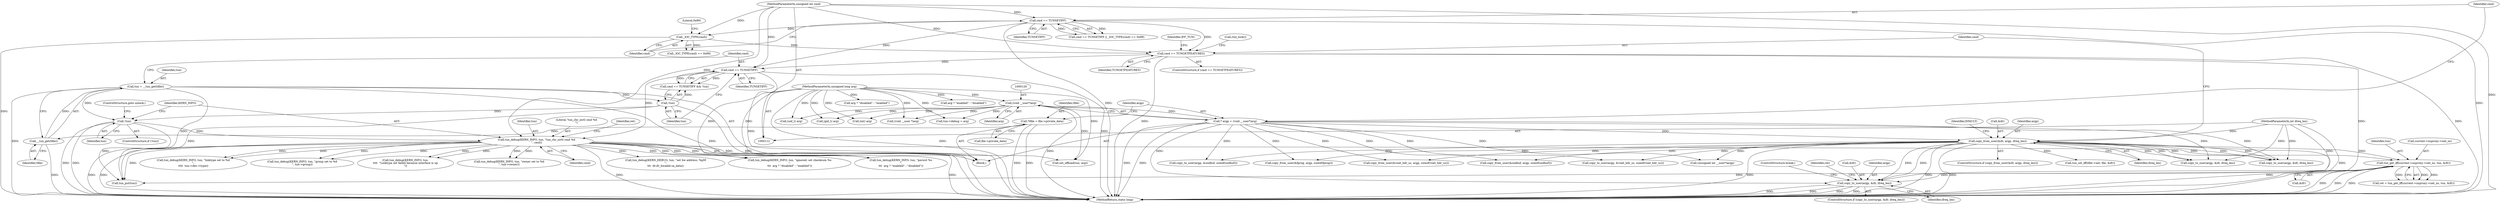 digraph "0_linux_a117dacde0288f3ec60b6e5bcedae8fa37ee0dfc@API" {
"1000253" [label="(Call,copy_to_user(argp, &ifr, ifreq_len))"];
"1000146" [label="(Call,copy_from_user(&ifr, argp, ifreq_len))"];
"1000126" [label="(Call,* argp = (void __user*)arg)"];
"1000128" [label="(Call,(void __user*)arg)"];
"1000115" [label="(MethodParameterIn,unsigned long arg)"];
"1000116" [label="(MethodParameterIn,int ifreq_len)"];
"1000240" [label="(Call,tun_get_iff(current->nsproxy->net_ns, tun, &ifr))"];
"1000226" [label="(Call,tun_debug(KERN_INFO, tun, \"tun_chr_ioctl cmd %d\n\", cmd))"];
"1000223" [label="(Call,!tun)"];
"1000183" [label="(Call,!tun)"];
"1000174" [label="(Call,tun = __tun_get(tfile))"];
"1000176" [label="(Call,__tun_get(tfile))"];
"1000119" [label="(Call,*tfile = file->private_data)"];
"1000180" [label="(Call,cmd == TUNSETIFF)"];
"1000155" [label="(Call,cmd == TUNGETFEATURES)"];
"1000138" [label="(Call,cmd == TUNSETIFF)"];
"1000114" [label="(MethodParameterIn,unsigned int cmd)"];
"1000142" [label="(Call,_IOC_TYPE(cmd))"];
"1000232" [label="(Identifier,ret)"];
"1000230" [label="(Identifier,cmd)"];
"1000181" [label="(Identifier,cmd)"];
"1000139" [label="(Identifier,cmd)"];
"1000126" [label="(Call,* argp = (void __user*)arg)"];
"1000115" [label="(MethodParameterIn,unsigned long arg)"];
"1000177" [label="(Identifier,tfile)"];
"1000127" [label="(Identifier,argp)"];
"1000434" [label="(Call,copy_to_user(argp, &ifr, ifreq_len))"];
"1000149" [label="(Identifier,argp)"];
"1000268" [label="(Call,arg ? \"disabled\" : \"enabled\")"];
"1000264" [label="(Call,tun_debug(KERN_INFO, tun, \"ignored: set checksum %s\n\",\n\t\t\t  arg ? \"disabled\" : \"enabled\"))"];
"1000182" [label="(Identifier,TUNSETIFF)"];
"1000354" [label="(Call,(int) arg)"];
"1000262" [label="(ControlStructure,break;)"];
"1000157" [label="(Identifier,TUNGETFEATURES)"];
"1000259" [label="(Identifier,ret)"];
"1000357" [label="(Call,tun_debug(KERN_INFO, tun, \"linktype set to %d\n\",\n\t\t\t\t  tun->dev->type))"];
"1000241" [label="(Call,current->nsproxy->net_ns)"];
"1000253" [label="(Call,copy_to_user(argp, &ifr, ifreq_len))"];
"1000489" [label="(Call,copy_from_user(&sndbuf, argp, sizeof(sndbuf)))"];
"1000320" [label="(Call,tun_debug(KERN_INFO, tun, \"group set to %d\n\", tun->group))"];
"1000183" [label="(Call,!tun)"];
"1000238" [label="(Call,ret = tun_get_iff(current->nsproxy->net_ns, tun, &ifr))"];
"1000184" [label="(Identifier,tun)"];
"1000144" [label="(Literal,0x89)"];
"1000146" [label="(Call,copy_from_user(&ifr, argp, ifreq_len))"];
"1000338" [label="(Call,tun_debug(KERN_INFO, tun,\n\t\t\t\t  \"Linktype set failed because interface is up\n\"))"];
"1000226" [label="(Call,tun_debug(KERN_INFO, tun, \"tun_chr_ioctl cmd %d\n\", cmd))"];
"1000632" [label="(Call,tun_put(tun))"];
"1000317" [label="(Call,(gid_t) arg)"];
"1000405" [label="(Call,(void __user *)arg)"];
"1000255" [label="(Call,&ifr)"];
"1000636" [label="(MethodReturn,static long)"];
"1000119" [label="(Call,*tfile = file->private_data)"];
"1000228" [label="(Identifier,tun)"];
"1000225" [label="(ControlStructure,goto unlock;)"];
"1000518" [label="(Call,copy_to_user(argp, &vnet_hdr_sz, sizeof(vnet_hdr_sz)))"];
"1000174" [label="(Call,tun = __tun_get(tfile))"];
"1000153" [label="(Identifier,EFAULT)"];
"1000223" [label="(Call,!tun)"];
"1000130" [label="(Identifier,arg)"];
"1000304" [label="(Call,tun_debug(KERN_INFO, tun, \"owner set to %d\n\", tun->owner))"];
"1000240" [label="(Call,tun_get_iff(current->nsproxy->net_ns, tun, &ifr))"];
"1000170" [label="(Call,(unsigned int __user*)argp)"];
"1000291" [label="(Call,arg ? \"enabled\" : \"disabled\")"];
"1000180" [label="(Call,cmd == TUNSETIFF)"];
"1000208" [label="(Call,copy_to_user(argp, &ifr, ifreq_len))"];
"1000252" [label="(ControlStructure,if (copy_to_user(argp, &ifr, ifreq_len)))"];
"1000287" [label="(Call,tun_debug(KERN_INFO, tun, \"persist %s\n\",\n\t\t\t  arg ? \"enabled\" : \"disabled\"))"];
"1000154" [label="(ControlStructure,if (cmd == TUNGETFEATURES))"];
"1000531" [label="(Call,copy_from_user(&vnet_hdr_sz, argp, sizeof(vnet_hdr_sz)))"];
"1000155" [label="(Call,cmd == TUNGETFEATURES)"];
"1000145" [label="(ControlStructure,if (copy_from_user(&ifr, argp, ifreq_len)))"];
"1000137" [label="(Call,cmd == TUNSETIFF || _IOC_TYPE(cmd) == 0x89)"];
"1000120" [label="(Identifier,tfile)"];
"1000476" [label="(Call,copy_to_user(argp, &sndbuf, sizeof(sndbuf)))"];
"1000162" [label="(Identifier,IFF_TUN)"];
"1000117" [label="(Block,)"];
"1000301" [label="(Call,(uid_t) arg)"];
"1000147" [label="(Call,&ifr)"];
"1000247" [label="(Call,&ifr)"];
"1000140" [label="(Identifier,TUNSETIFF)"];
"1000179" [label="(Call,cmd == TUNSETIFF && !tun)"];
"1000222" [label="(ControlStructure,if (!tun))"];
"1000128" [label="(Call,(void __user*)arg)"];
"1000175" [label="(Identifier,tun)"];
"1000227" [label="(Identifier,KERN_INFO)"];
"1000224" [label="(Identifier,tun)"];
"1000116" [label="(MethodParameterIn,int ifreq_len)"];
"1000138" [label="(Call,cmd == TUNSETIFF)"];
"1000114" [label="(MethodParameterIn,unsigned int cmd)"];
"1000581" [label="(Call,copy_from_user(&fprog, argp, sizeof(fprog)))"];
"1000156" [label="(Identifier,cmd)"];
"1000121" [label="(Call,file->private_data)"];
"1000173" [label="(Call,rtnl_lock())"];
"1000246" [label="(Identifier,tun)"];
"1000445" [label="(Call,tun_debug(KERN_DEBUG, tun, \"set hw address: %pM\n\",\n\t\t\t  ifr.ifr_hwaddr.sa_data))"];
"1000141" [label="(Call,_IOC_TYPE(cmd) == 0x89)"];
"1000257" [label="(Identifier,ifreq_len)"];
"1000176" [label="(Call,__tun_get(tfile))"];
"1000197" [label="(Call,tun_set_iff(tfile->net, file, &ifr))"];
"1000371" [label="(Call,tun->debug = arg)"];
"1000380" [label="(Call,set_offload(tun, arg))"];
"1000142" [label="(Call,_IOC_TYPE(cmd))"];
"1000229" [label="(Literal,\"tun_chr_ioctl cmd %d\n\")"];
"1000143" [label="(Identifier,cmd)"];
"1000150" [label="(Identifier,ifreq_len)"];
"1000254" [label="(Identifier,argp)"];
"1000253" -> "1000252"  [label="AST: "];
"1000253" -> "1000257"  [label="CFG: "];
"1000254" -> "1000253"  [label="AST: "];
"1000255" -> "1000253"  [label="AST: "];
"1000257" -> "1000253"  [label="AST: "];
"1000259" -> "1000253"  [label="CFG: "];
"1000262" -> "1000253"  [label="CFG: "];
"1000253" -> "1000636"  [label="DDG: "];
"1000253" -> "1000636"  [label="DDG: "];
"1000253" -> "1000636"  [label="DDG: "];
"1000253" -> "1000636"  [label="DDG: "];
"1000146" -> "1000253"  [label="DDG: "];
"1000146" -> "1000253"  [label="DDG: "];
"1000126" -> "1000253"  [label="DDG: "];
"1000240" -> "1000253"  [label="DDG: "];
"1000116" -> "1000253"  [label="DDG: "];
"1000146" -> "1000145"  [label="AST: "];
"1000146" -> "1000150"  [label="CFG: "];
"1000147" -> "1000146"  [label="AST: "];
"1000149" -> "1000146"  [label="AST: "];
"1000150" -> "1000146"  [label="AST: "];
"1000153" -> "1000146"  [label="CFG: "];
"1000156" -> "1000146"  [label="CFG: "];
"1000146" -> "1000636"  [label="DDG: "];
"1000146" -> "1000636"  [label="DDG: "];
"1000146" -> "1000636"  [label="DDG: "];
"1000146" -> "1000636"  [label="DDG: "];
"1000126" -> "1000146"  [label="DDG: "];
"1000116" -> "1000146"  [label="DDG: "];
"1000146" -> "1000170"  [label="DDG: "];
"1000146" -> "1000197"  [label="DDG: "];
"1000146" -> "1000208"  [label="DDG: "];
"1000146" -> "1000208"  [label="DDG: "];
"1000146" -> "1000240"  [label="DDG: "];
"1000146" -> "1000434"  [label="DDG: "];
"1000146" -> "1000434"  [label="DDG: "];
"1000146" -> "1000434"  [label="DDG: "];
"1000146" -> "1000476"  [label="DDG: "];
"1000146" -> "1000489"  [label="DDG: "];
"1000146" -> "1000518"  [label="DDG: "];
"1000146" -> "1000531"  [label="DDG: "];
"1000146" -> "1000581"  [label="DDG: "];
"1000126" -> "1000117"  [label="AST: "];
"1000126" -> "1000128"  [label="CFG: "];
"1000127" -> "1000126"  [label="AST: "];
"1000128" -> "1000126"  [label="AST: "];
"1000139" -> "1000126"  [label="CFG: "];
"1000126" -> "1000636"  [label="DDG: "];
"1000126" -> "1000636"  [label="DDG: "];
"1000128" -> "1000126"  [label="DDG: "];
"1000126" -> "1000170"  [label="DDG: "];
"1000126" -> "1000208"  [label="DDG: "];
"1000126" -> "1000434"  [label="DDG: "];
"1000126" -> "1000476"  [label="DDG: "];
"1000126" -> "1000489"  [label="DDG: "];
"1000126" -> "1000518"  [label="DDG: "];
"1000126" -> "1000531"  [label="DDG: "];
"1000126" -> "1000581"  [label="DDG: "];
"1000128" -> "1000130"  [label="CFG: "];
"1000129" -> "1000128"  [label="AST: "];
"1000130" -> "1000128"  [label="AST: "];
"1000128" -> "1000636"  [label="DDG: "];
"1000115" -> "1000128"  [label="DDG: "];
"1000128" -> "1000301"  [label="DDG: "];
"1000128" -> "1000317"  [label="DDG: "];
"1000128" -> "1000354"  [label="DDG: "];
"1000128" -> "1000371"  [label="DDG: "];
"1000128" -> "1000380"  [label="DDG: "];
"1000128" -> "1000405"  [label="DDG: "];
"1000115" -> "1000112"  [label="AST: "];
"1000115" -> "1000636"  [label="DDG: "];
"1000115" -> "1000264"  [label="DDG: "];
"1000115" -> "1000268"  [label="DDG: "];
"1000115" -> "1000287"  [label="DDG: "];
"1000115" -> "1000291"  [label="DDG: "];
"1000115" -> "1000301"  [label="DDG: "];
"1000115" -> "1000317"  [label="DDG: "];
"1000115" -> "1000354"  [label="DDG: "];
"1000115" -> "1000371"  [label="DDG: "];
"1000115" -> "1000380"  [label="DDG: "];
"1000115" -> "1000405"  [label="DDG: "];
"1000116" -> "1000112"  [label="AST: "];
"1000116" -> "1000636"  [label="DDG: "];
"1000116" -> "1000208"  [label="DDG: "];
"1000116" -> "1000434"  [label="DDG: "];
"1000240" -> "1000238"  [label="AST: "];
"1000240" -> "1000247"  [label="CFG: "];
"1000241" -> "1000240"  [label="AST: "];
"1000246" -> "1000240"  [label="AST: "];
"1000247" -> "1000240"  [label="AST: "];
"1000238" -> "1000240"  [label="CFG: "];
"1000240" -> "1000636"  [label="DDG: "];
"1000240" -> "1000636"  [label="DDG: "];
"1000240" -> "1000636"  [label="DDG: "];
"1000240" -> "1000238"  [label="DDG: "];
"1000240" -> "1000238"  [label="DDG: "];
"1000240" -> "1000238"  [label="DDG: "];
"1000226" -> "1000240"  [label="DDG: "];
"1000240" -> "1000632"  [label="DDG: "];
"1000226" -> "1000117"  [label="AST: "];
"1000226" -> "1000230"  [label="CFG: "];
"1000227" -> "1000226"  [label="AST: "];
"1000228" -> "1000226"  [label="AST: "];
"1000229" -> "1000226"  [label="AST: "];
"1000230" -> "1000226"  [label="AST: "];
"1000232" -> "1000226"  [label="CFG: "];
"1000226" -> "1000636"  [label="DDG: "];
"1000226" -> "1000636"  [label="DDG: "];
"1000226" -> "1000636"  [label="DDG: "];
"1000226" -> "1000636"  [label="DDG: "];
"1000223" -> "1000226"  [label="DDG: "];
"1000180" -> "1000226"  [label="DDG: "];
"1000114" -> "1000226"  [label="DDG: "];
"1000226" -> "1000264"  [label="DDG: "];
"1000226" -> "1000264"  [label="DDG: "];
"1000226" -> "1000287"  [label="DDG: "];
"1000226" -> "1000287"  [label="DDG: "];
"1000226" -> "1000304"  [label="DDG: "];
"1000226" -> "1000304"  [label="DDG: "];
"1000226" -> "1000320"  [label="DDG: "];
"1000226" -> "1000320"  [label="DDG: "];
"1000226" -> "1000338"  [label="DDG: "];
"1000226" -> "1000338"  [label="DDG: "];
"1000226" -> "1000357"  [label="DDG: "];
"1000226" -> "1000357"  [label="DDG: "];
"1000226" -> "1000380"  [label="DDG: "];
"1000226" -> "1000445"  [label="DDG: "];
"1000226" -> "1000632"  [label="DDG: "];
"1000223" -> "1000222"  [label="AST: "];
"1000223" -> "1000224"  [label="CFG: "];
"1000224" -> "1000223"  [label="AST: "];
"1000225" -> "1000223"  [label="CFG: "];
"1000227" -> "1000223"  [label="CFG: "];
"1000223" -> "1000636"  [label="DDG: "];
"1000223" -> "1000636"  [label="DDG: "];
"1000183" -> "1000223"  [label="DDG: "];
"1000174" -> "1000223"  [label="DDG: "];
"1000223" -> "1000632"  [label="DDG: "];
"1000183" -> "1000179"  [label="AST: "];
"1000183" -> "1000184"  [label="CFG: "];
"1000184" -> "1000183"  [label="AST: "];
"1000179" -> "1000183"  [label="CFG: "];
"1000183" -> "1000636"  [label="DDG: "];
"1000183" -> "1000179"  [label="DDG: "];
"1000174" -> "1000183"  [label="DDG: "];
"1000183" -> "1000632"  [label="DDG: "];
"1000174" -> "1000117"  [label="AST: "];
"1000174" -> "1000176"  [label="CFG: "];
"1000175" -> "1000174"  [label="AST: "];
"1000176" -> "1000174"  [label="AST: "];
"1000181" -> "1000174"  [label="CFG: "];
"1000174" -> "1000636"  [label="DDG: "];
"1000174" -> "1000636"  [label="DDG: "];
"1000176" -> "1000174"  [label="DDG: "];
"1000174" -> "1000632"  [label="DDG: "];
"1000176" -> "1000177"  [label="CFG: "];
"1000177" -> "1000176"  [label="AST: "];
"1000176" -> "1000636"  [label="DDG: "];
"1000119" -> "1000176"  [label="DDG: "];
"1000119" -> "1000117"  [label="AST: "];
"1000119" -> "1000121"  [label="CFG: "];
"1000120" -> "1000119"  [label="AST: "];
"1000121" -> "1000119"  [label="AST: "];
"1000127" -> "1000119"  [label="CFG: "];
"1000119" -> "1000636"  [label="DDG: "];
"1000119" -> "1000636"  [label="DDG: "];
"1000180" -> "1000179"  [label="AST: "];
"1000180" -> "1000182"  [label="CFG: "];
"1000181" -> "1000180"  [label="AST: "];
"1000182" -> "1000180"  [label="AST: "];
"1000184" -> "1000180"  [label="CFG: "];
"1000179" -> "1000180"  [label="CFG: "];
"1000180" -> "1000636"  [label="DDG: "];
"1000180" -> "1000636"  [label="DDG: "];
"1000180" -> "1000179"  [label="DDG: "];
"1000180" -> "1000179"  [label="DDG: "];
"1000155" -> "1000180"  [label="DDG: "];
"1000114" -> "1000180"  [label="DDG: "];
"1000138" -> "1000180"  [label="DDG: "];
"1000155" -> "1000154"  [label="AST: "];
"1000155" -> "1000157"  [label="CFG: "];
"1000156" -> "1000155"  [label="AST: "];
"1000157" -> "1000155"  [label="AST: "];
"1000162" -> "1000155"  [label="CFG: "];
"1000173" -> "1000155"  [label="CFG: "];
"1000155" -> "1000636"  [label="DDG: "];
"1000155" -> "1000636"  [label="DDG: "];
"1000155" -> "1000636"  [label="DDG: "];
"1000138" -> "1000155"  [label="DDG: "];
"1000142" -> "1000155"  [label="DDG: "];
"1000114" -> "1000155"  [label="DDG: "];
"1000138" -> "1000137"  [label="AST: "];
"1000138" -> "1000140"  [label="CFG: "];
"1000139" -> "1000138"  [label="AST: "];
"1000140" -> "1000138"  [label="AST: "];
"1000143" -> "1000138"  [label="CFG: "];
"1000137" -> "1000138"  [label="CFG: "];
"1000138" -> "1000636"  [label="DDG: "];
"1000138" -> "1000636"  [label="DDG: "];
"1000138" -> "1000137"  [label="DDG: "];
"1000138" -> "1000137"  [label="DDG: "];
"1000114" -> "1000138"  [label="DDG: "];
"1000138" -> "1000142"  [label="DDG: "];
"1000114" -> "1000112"  [label="AST: "];
"1000114" -> "1000636"  [label="DDG: "];
"1000114" -> "1000142"  [label="DDG: "];
"1000142" -> "1000141"  [label="AST: "];
"1000142" -> "1000143"  [label="CFG: "];
"1000143" -> "1000142"  [label="AST: "];
"1000144" -> "1000142"  [label="CFG: "];
"1000142" -> "1000636"  [label="DDG: "];
"1000142" -> "1000141"  [label="DDG: "];
}
